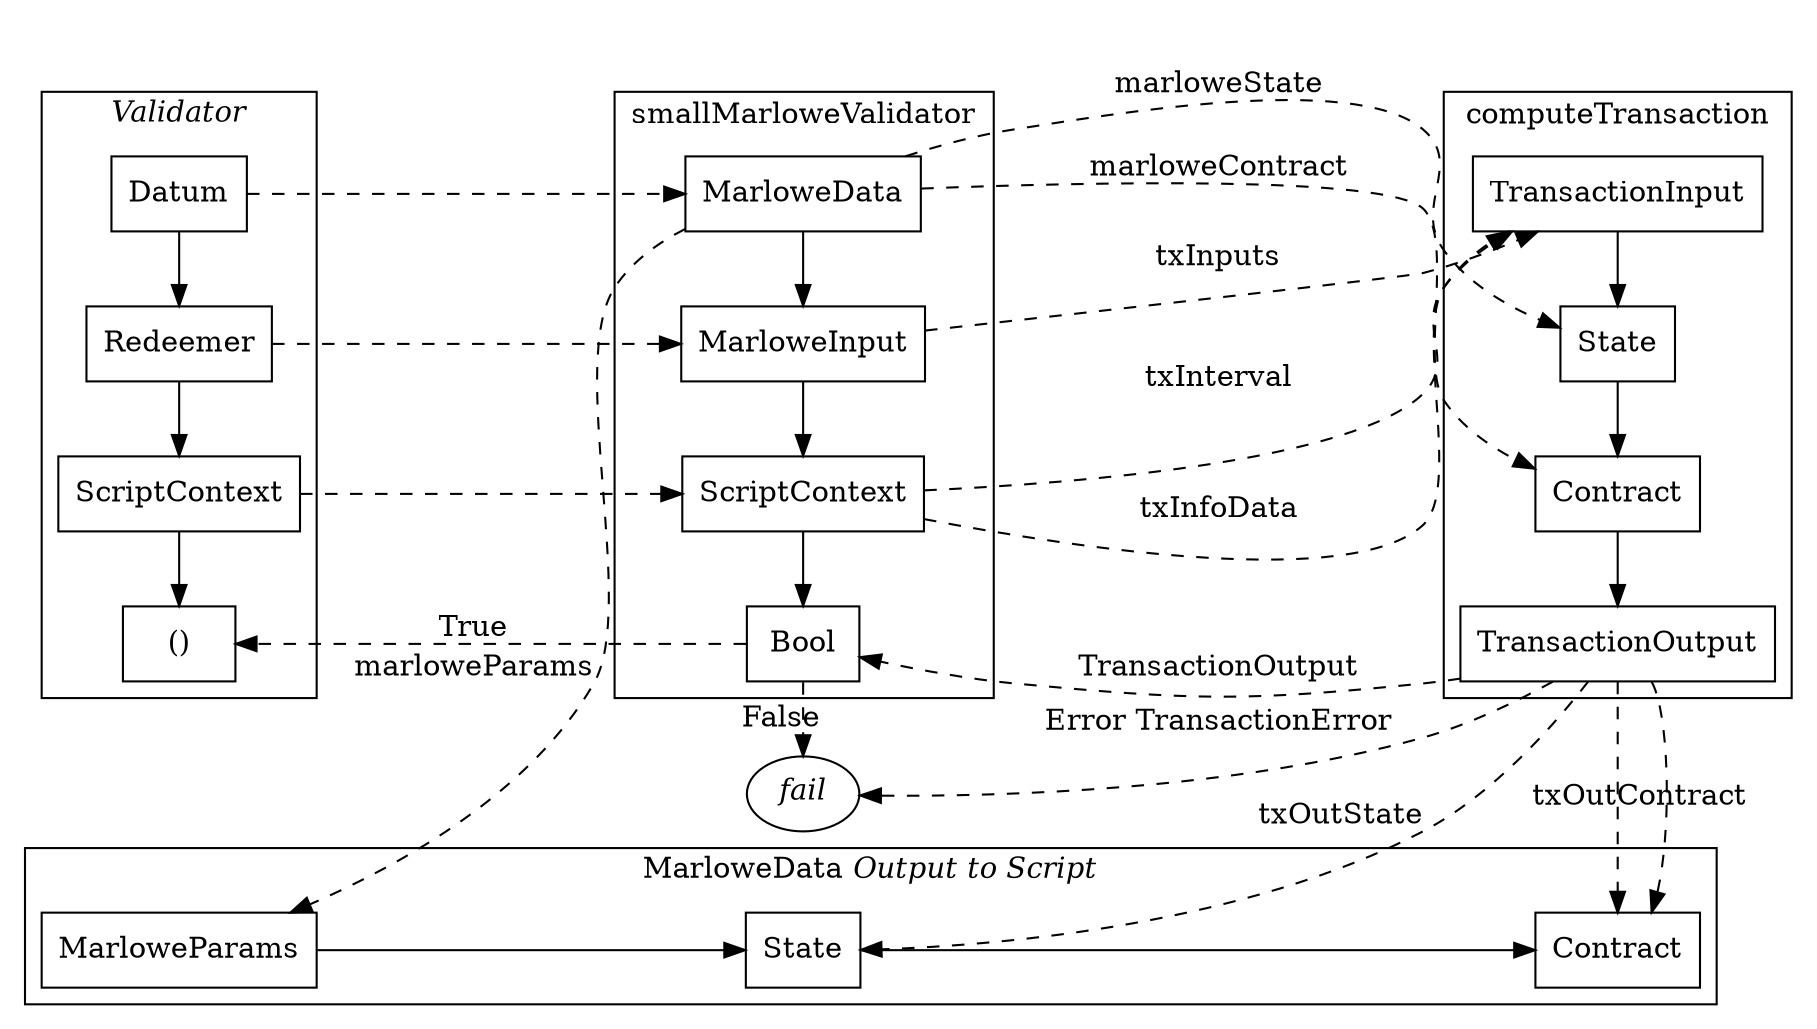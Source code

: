 digraph G {

  rankdir=LR
  node [shape=rectangle]
  
  subgraph cluster_v {
    rank=same
    Datum -> Redeemer -> ScriptContext0 -> Unit0 [constraint=false]
    ScriptContext0 [label="ScriptContext"]
    Unit0 [label="()"]
    label=<<i>Validator</i>>
  }
  
  Unit0 -> Fail [style=invis]
  
  subgraph cluster_m {
    rank=same
    MarloweData -> MarloweInput -> ScriptContext -> Unit [constraint=false]
    Unit [label="Bool"]
    label="smallMarloweValidator"
  }

  Fail [label=<<i>fail</i>> shape=oval]

  Unit -> Fail [label="False" style=dashed constraint=false]
  
  Datum -> MarloweData [style=dashed]
  Redeemer -> MarloweInput [style=dashed]
  ScriptContext0 -> ScriptContext [style=dashed]
  Unit -> Unit0 [label="True" style=dashed]
 
  subgraph cluster_s {
    rank=same
    TransactionInput -> State -> Contract -> TransactionOutput [constraint=false]
    label="computeTransaction"
  } 
  
  MarloweData -> TransactionInput [style=invis]
  MarloweInput -> State [style=invis]
  ScriptContext -> Contract [style=invis]
  Unit -> TransactionOutput [style=invis]
  
  MarloweData -> State [label="marloweState" style=dashed constraint=false]
  MarloweData -> Contract [label="marloweContract" style=dashed constraint=false]
  MarloweInput -> TransactionInput [label="\ntxInputs" style=dashed constraint=false]
  ScriptContext -> TransactionInput [label="\ntxInterval" style=dashed constraint=false]
  ScriptContext -> TransactionInput [label="txInfoData" style=dashed constraint=false]
  TransactionOutput -> Unit [label="TransactionOutput" style=dashed constraint=false]
  
  subgraph cluster_n {
    #rank=same
    MarloweParams -> State1 -> Contract1
    State1 [label="State"]
    Contract1 [label="Contract"]
    label=<MarloweData <i>Output to Script</i>>
  }
  
  MarloweData -> MarloweParams [label="marloweParams" style=dashed constraint=false]
  TransactionOutput -> State1 [label="                          txOutState" style=dashed constraint=false]
  TransactionOutput -> Contract1 [label="txOutContract" style=dashed constraint=false]
  
  TransactionOutput -> Fail [label="Error TransactionError" style=dashed constraint=false]
    
}
